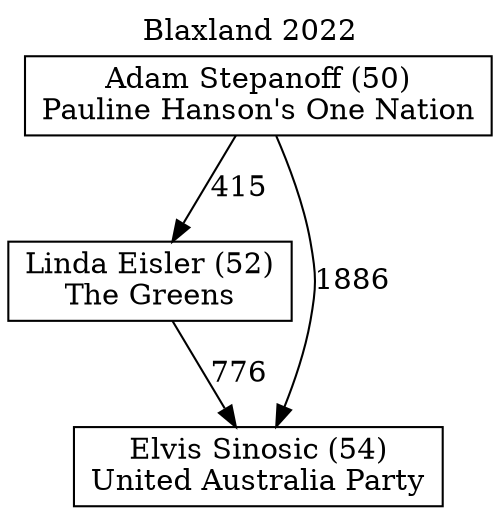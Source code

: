 // House preference flow
digraph "Elvis Sinosic (54)_Blaxland_2022" {
	graph [label="Blaxland 2022" labelloc=t mclimit=10]
	node [shape=box]
	"Linda Eisler (52)" [label="Linda Eisler (52)
The Greens"]
	"Elvis Sinosic (54)" [label="Elvis Sinosic (54)
United Australia Party"]
	"Adam Stepanoff (50)" [label="Adam Stepanoff (50)
Pauline Hanson's One Nation"]
	"Linda Eisler (52)" -> "Elvis Sinosic (54)" [label=776]
	"Adam Stepanoff (50)" -> "Elvis Sinosic (54)" [label=1886]
	"Adam Stepanoff (50)" -> "Linda Eisler (52)" [label=415]
}
